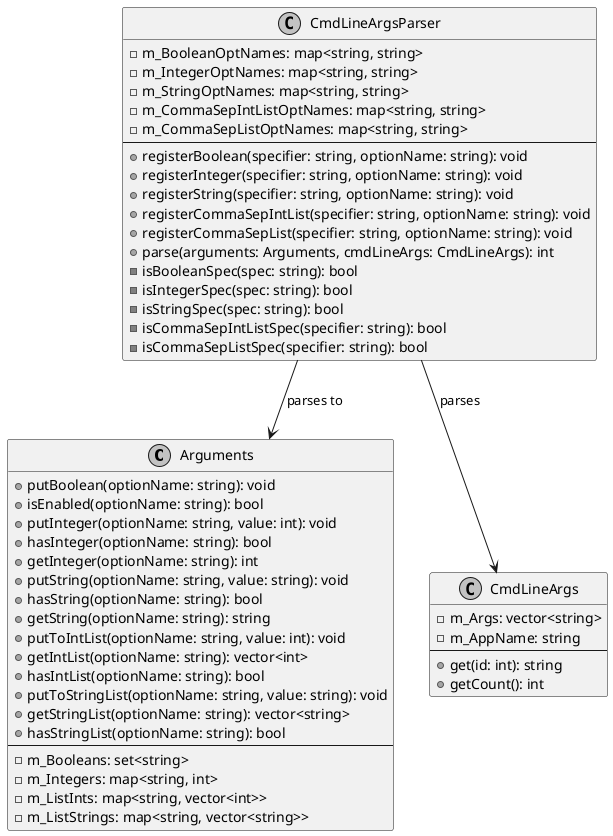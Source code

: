 @startuml

skinparam monochrome true

class Arguments {
  + putBoolean(optionName: string): void
  + isEnabled(optionName: string): bool
  + putInteger(optionName: string, value: int): void
  + hasInteger(optionName: string): bool
  + getInteger(optionName: string): int
  + putString(optionName: string, value: string): void
  + hasString(optionName: string): bool
  + getString(optionName: string): string
  + putToIntList(optionName: string, value: int): void
  + getIntList(optionName: string): vector<int>
  + hasIntList(optionName: string): bool
  + putToStringList(optionName: string, value: string): void
  + getStringList(optionName: string): vector<string>
  + hasStringList(optionName: string): bool
  --
  - m_Booleans: set<string>
  - m_Integers: map<string, int>
  - m_ListInts: map<string, vector<int>>
  - m_ListStrings: map<string, vector<string>>
}

class CmdLineArgsParser {
    - m_BooleanOptNames: map<string, string>
    - m_IntegerOptNames: map<string, string>
    - m_StringOptNames: map<string, string>
    - m_CommaSepIntListOptNames: map<string, string>
    - m_CommaSepListOptNames: map<string, string>
    --
    + registerBoolean(specifier: string, optionName: string): void
    + registerInteger(specifier: string, optionName: string): void
    + registerString(specifier: string, optionName: string): void
    + registerCommaSepIntList(specifier: string, optionName: string): void
    + registerCommaSepList(specifier: string, optionName: string): void
    + parse(arguments: Arguments, cmdLineArgs: CmdLineArgs): int
    - isBooleanSpec(spec: string): bool
    - isIntegerSpec(spec: string): bool
    - isStringSpec(spec: string): bool
    - isCommaSepIntListSpec(specifier: string): bool
    - isCommaSepListSpec(specifier: string): bool
}

class CmdLineArgs {
  - m_Args: vector<string>
  - m_AppName: string
  --
  + get(id: int): string
  + getCount(): int
}

CmdLineArgsParser --> CmdLineArgs: parses
CmdLineArgsParser --> Arguments: parses to

@enduml